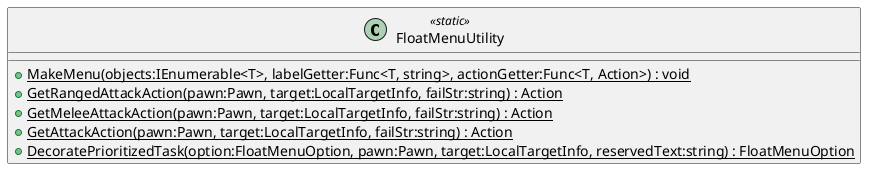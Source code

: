 @startuml
class FloatMenuUtility <<static>> {
    + {static} MakeMenu(objects:IEnumerable<T>, labelGetter:Func<T, string>, actionGetter:Func<T, Action>) : void
    + {static} GetRangedAttackAction(pawn:Pawn, target:LocalTargetInfo, failStr:string) : Action
    + {static} GetMeleeAttackAction(pawn:Pawn, target:LocalTargetInfo, failStr:string) : Action
    + {static} GetAttackAction(pawn:Pawn, target:LocalTargetInfo, failStr:string) : Action
    + {static} DecoratePrioritizedTask(option:FloatMenuOption, pawn:Pawn, target:LocalTargetInfo, reservedText:string) : FloatMenuOption
}
@enduml
